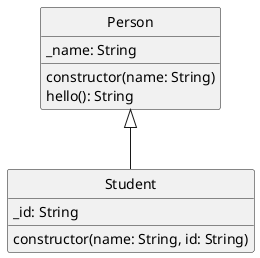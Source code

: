 @startuml
skinparam classAttributeIconSize 0
skinparam monochrome true
hide circle

class Person {
    _name: String
    constructor(name: String)
    hello(): String
}

class Student {
    _id: String
    constructor(name: String, id: String)
}

Person <|-- Student
@enduml
